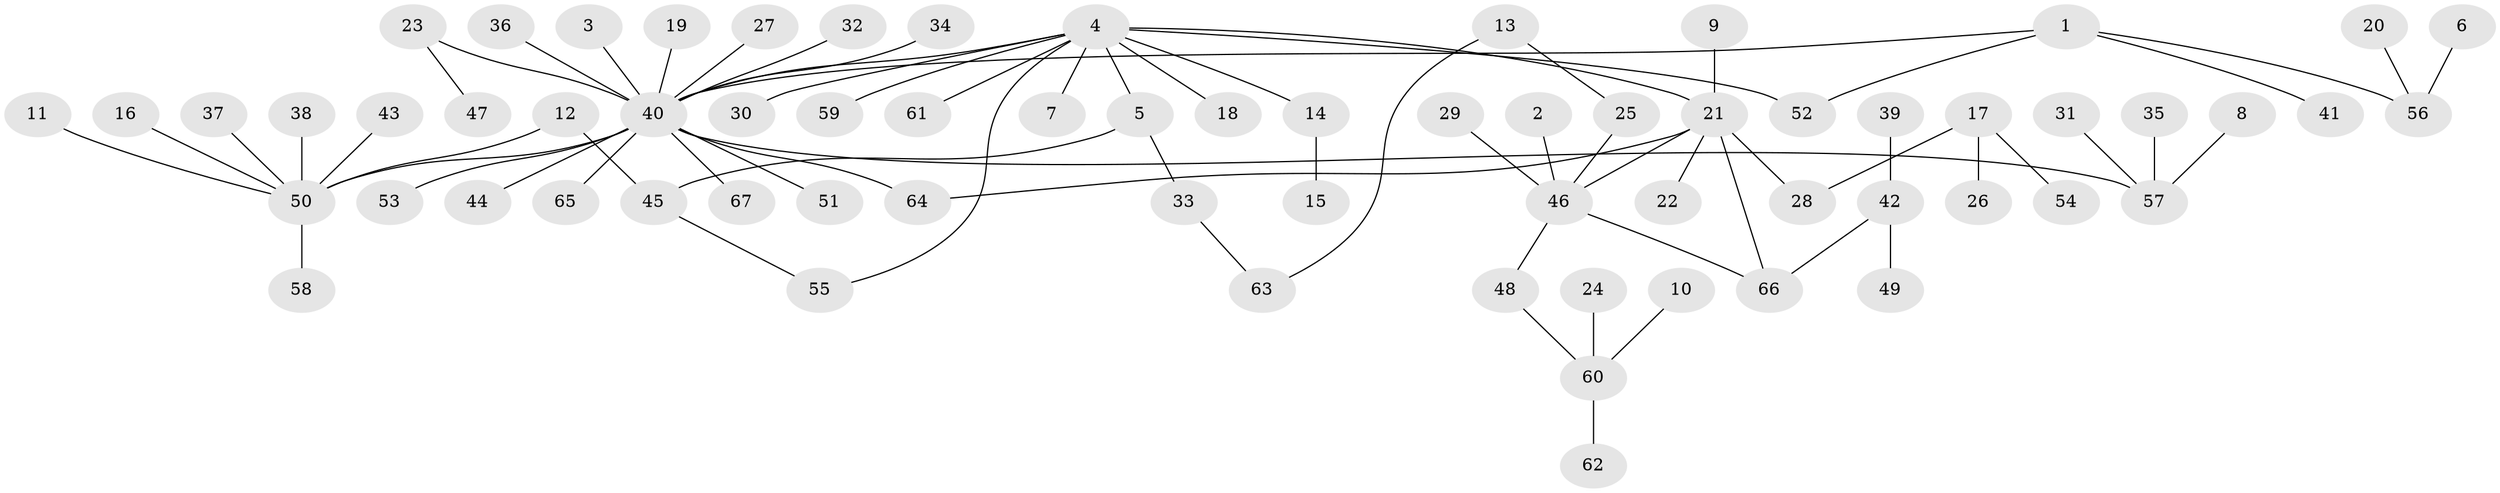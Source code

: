 // original degree distribution, {9: 0.00909090909090909, 14: 0.00909090909090909, 2: 0.13636363636363635, 4: 0.05454545454545454, 20: 0.00909090909090909, 7: 0.00909090909090909, 1: 0.6363636363636364, 5: 0.03636363636363636, 3: 0.09090909090909091, 10: 0.00909090909090909}
// Generated by graph-tools (version 1.1) at 2025/36/03/04/25 23:36:43]
// undirected, 67 vertices, 72 edges
graph export_dot {
  node [color=gray90,style=filled];
  1;
  2;
  3;
  4;
  5;
  6;
  7;
  8;
  9;
  10;
  11;
  12;
  13;
  14;
  15;
  16;
  17;
  18;
  19;
  20;
  21;
  22;
  23;
  24;
  25;
  26;
  27;
  28;
  29;
  30;
  31;
  32;
  33;
  34;
  35;
  36;
  37;
  38;
  39;
  40;
  41;
  42;
  43;
  44;
  45;
  46;
  47;
  48;
  49;
  50;
  51;
  52;
  53;
  54;
  55;
  56;
  57;
  58;
  59;
  60;
  61;
  62;
  63;
  64;
  65;
  66;
  67;
  1 -- 40 [weight=1.0];
  1 -- 41 [weight=1.0];
  1 -- 52 [weight=1.0];
  1 -- 56 [weight=1.0];
  2 -- 46 [weight=1.0];
  3 -- 40 [weight=1.0];
  4 -- 5 [weight=1.0];
  4 -- 7 [weight=1.0];
  4 -- 14 [weight=1.0];
  4 -- 18 [weight=1.0];
  4 -- 21 [weight=1.0];
  4 -- 30 [weight=1.0];
  4 -- 40 [weight=1.0];
  4 -- 52 [weight=2.0];
  4 -- 55 [weight=1.0];
  4 -- 59 [weight=1.0];
  4 -- 61 [weight=1.0];
  5 -- 33 [weight=1.0];
  5 -- 45 [weight=1.0];
  6 -- 56 [weight=1.0];
  8 -- 57 [weight=1.0];
  9 -- 21 [weight=1.0];
  10 -- 60 [weight=1.0];
  11 -- 50 [weight=1.0];
  12 -- 45 [weight=1.0];
  12 -- 50 [weight=1.0];
  13 -- 25 [weight=1.0];
  13 -- 63 [weight=1.0];
  14 -- 15 [weight=1.0];
  16 -- 50 [weight=1.0];
  17 -- 26 [weight=1.0];
  17 -- 28 [weight=1.0];
  17 -- 54 [weight=1.0];
  19 -- 40 [weight=1.0];
  20 -- 56 [weight=1.0];
  21 -- 22 [weight=1.0];
  21 -- 28 [weight=1.0];
  21 -- 46 [weight=1.0];
  21 -- 64 [weight=1.0];
  21 -- 66 [weight=1.0];
  23 -- 40 [weight=1.0];
  23 -- 47 [weight=1.0];
  24 -- 60 [weight=1.0];
  25 -- 46 [weight=1.0];
  27 -- 40 [weight=1.0];
  29 -- 46 [weight=1.0];
  31 -- 57 [weight=1.0];
  32 -- 40 [weight=1.0];
  33 -- 63 [weight=1.0];
  34 -- 40 [weight=1.0];
  35 -- 57 [weight=1.0];
  36 -- 40 [weight=1.0];
  37 -- 50 [weight=1.0];
  38 -- 50 [weight=1.0];
  39 -- 42 [weight=1.0];
  40 -- 44 [weight=1.0];
  40 -- 50 [weight=1.0];
  40 -- 51 [weight=1.0];
  40 -- 53 [weight=1.0];
  40 -- 57 [weight=1.0];
  40 -- 64 [weight=1.0];
  40 -- 65 [weight=1.0];
  40 -- 67 [weight=1.0];
  42 -- 49 [weight=1.0];
  42 -- 66 [weight=1.0];
  43 -- 50 [weight=1.0];
  45 -- 55 [weight=1.0];
  46 -- 48 [weight=1.0];
  46 -- 66 [weight=1.0];
  48 -- 60 [weight=1.0];
  50 -- 58 [weight=1.0];
  60 -- 62 [weight=1.0];
}

